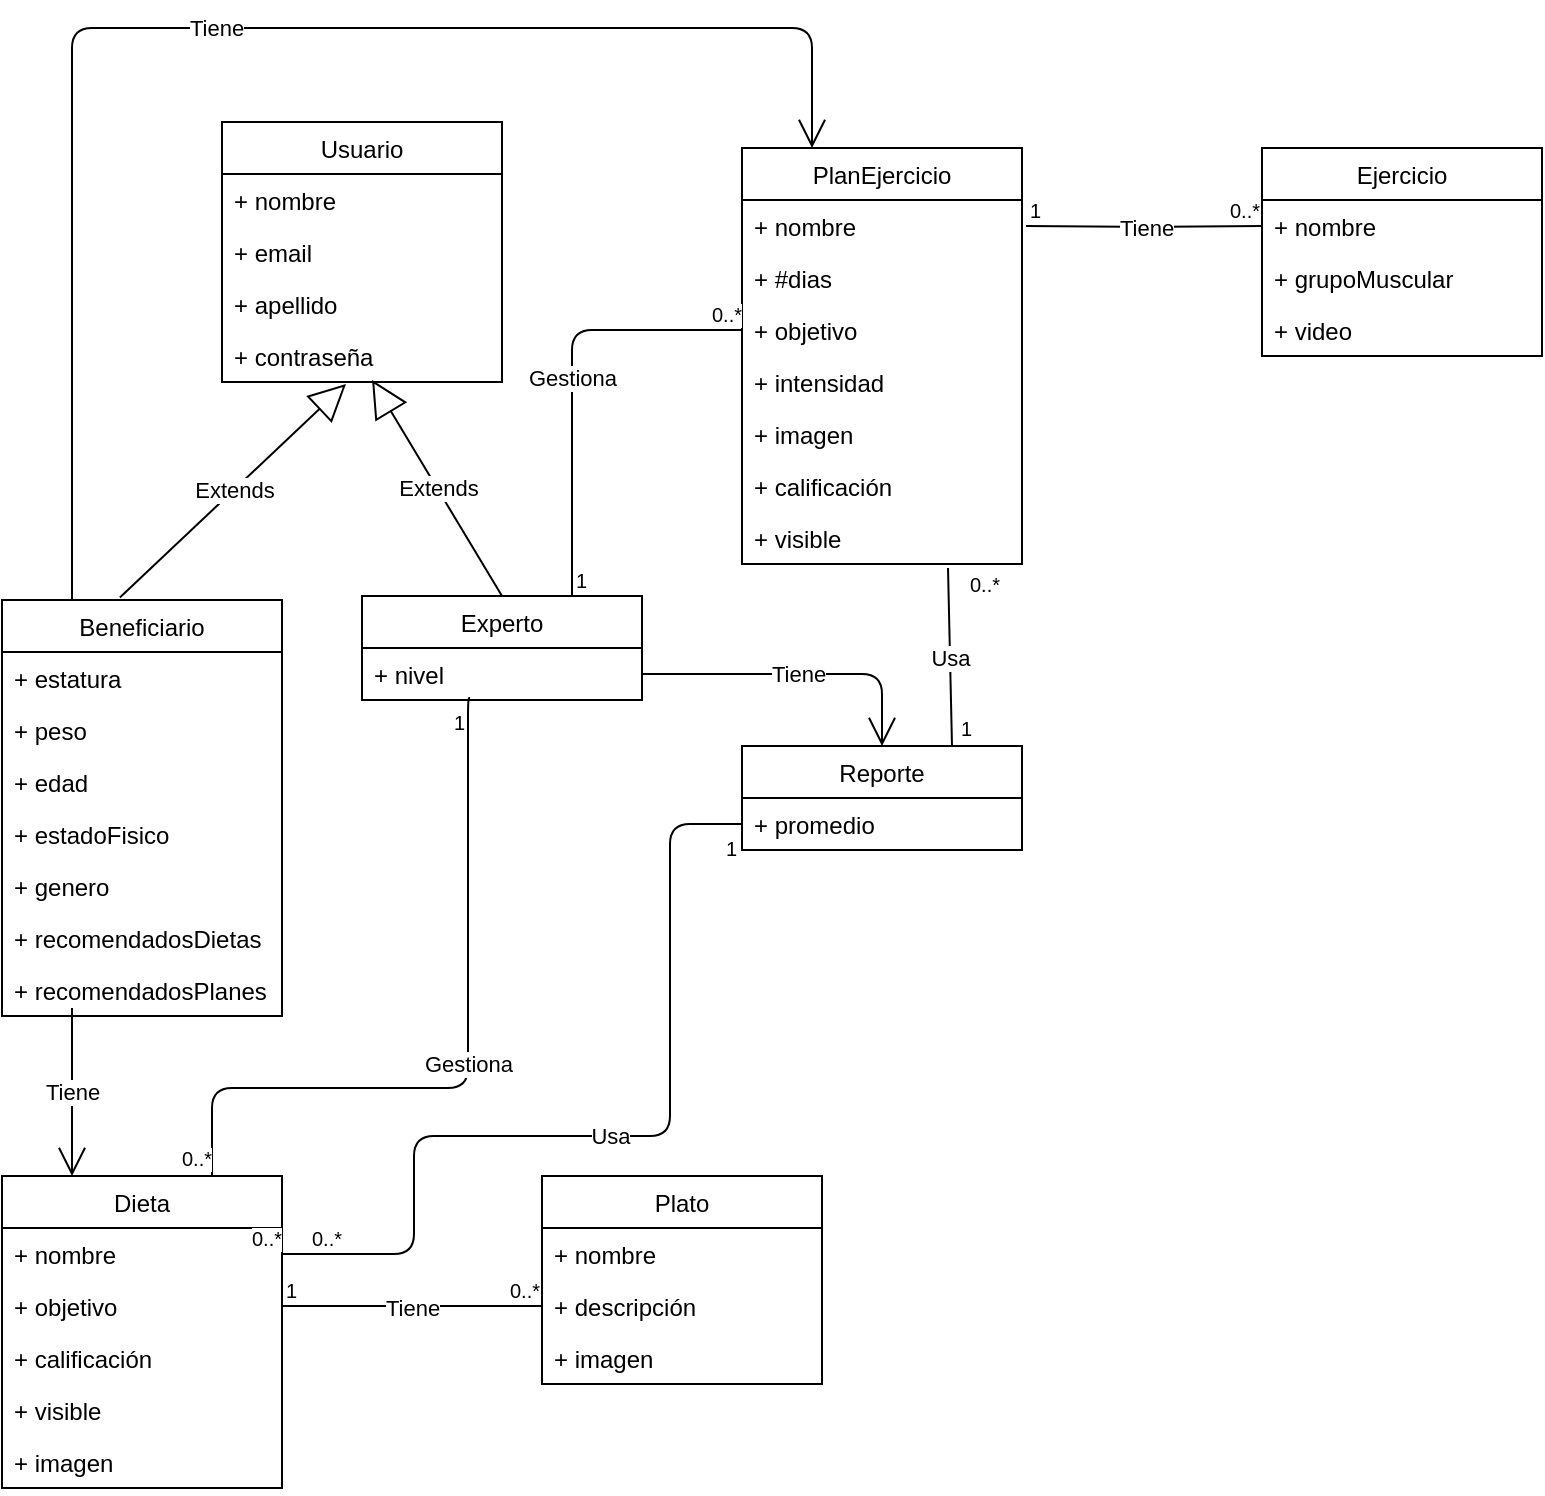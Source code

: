 <mxfile version="10.6.0" type="google"><diagram name="Page-1" id="9f46799a-70d6-7492-0946-bef42562c5a5"><mxGraphModel dx="1080" dy="403" grid="1" gridSize="10" guides="1" tooltips="1" connect="1" arrows="1" fold="1" page="1" pageScale="1" pageWidth="1100" pageHeight="850" background="#ffffff" math="0" shadow="0"><root><mxCell id="0"/><mxCell id="1" parent="0"/><mxCell id="L-nTwrItDmTzP9IZcnhC-1" value="Usuario" style="swimlane;fontStyle=0;childLayout=stackLayout;horizontal=1;startSize=26;fillColor=none;horizontalStack=0;resizeParent=1;resizeParentMax=0;resizeLast=0;collapsible=1;marginBottom=0;" parent="1" vertex="1"><mxGeometry x="180" y="87" width="140" height="130" as="geometry"/></mxCell><mxCell id="L-nTwrItDmTzP9IZcnhC-2" value="+ nombre" style="text;strokeColor=none;fillColor=none;align=left;verticalAlign=top;spacingLeft=4;spacingRight=4;overflow=hidden;rotatable=0;points=[[0,0.5],[1,0.5]];portConstraint=eastwest;" parent="L-nTwrItDmTzP9IZcnhC-1" vertex="1"><mxGeometry y="26" width="140" height="26" as="geometry"/></mxCell><mxCell id="L-nTwrItDmTzP9IZcnhC-4" value="+ email" style="text;strokeColor=none;fillColor=none;align=left;verticalAlign=top;spacingLeft=4;spacingRight=4;overflow=hidden;rotatable=0;points=[[0,0.5],[1,0.5]];portConstraint=eastwest;" parent="L-nTwrItDmTzP9IZcnhC-1" vertex="1"><mxGeometry y="52" width="140" height="26" as="geometry"/></mxCell><mxCell id="L-nTwrItDmTzP9IZcnhC-6" value="+ apellido" style="text;strokeColor=none;fillColor=none;align=left;verticalAlign=top;spacingLeft=4;spacingRight=4;overflow=hidden;rotatable=0;points=[[0,0.5],[1,0.5]];portConstraint=eastwest;" parent="L-nTwrItDmTzP9IZcnhC-1" vertex="1"><mxGeometry y="78" width="140" height="26" as="geometry"/></mxCell><mxCell id="L-nTwrItDmTzP9IZcnhC-7" value="+ contraseña" style="text;strokeColor=none;fillColor=none;align=left;verticalAlign=top;spacingLeft=4;spacingRight=4;overflow=hidden;rotatable=0;points=[[0,0.5],[1,0.5]];portConstraint=eastwest;" parent="L-nTwrItDmTzP9IZcnhC-1" vertex="1"><mxGeometry y="104" width="140" height="26" as="geometry"/></mxCell><mxCell id="L-nTwrItDmTzP9IZcnhC-18" value="Beneficiario" style="swimlane;fontStyle=0;childLayout=stackLayout;horizontal=1;startSize=26;fillColor=none;horizontalStack=0;resizeParent=1;resizeParentMax=0;resizeLast=0;collapsible=1;marginBottom=0;" parent="1" vertex="1"><mxGeometry x="70" y="326" width="140" height="208" as="geometry"/></mxCell><mxCell id="L-nTwrItDmTzP9IZcnhC-19" value="+ estatura" style="text;strokeColor=none;fillColor=none;align=left;verticalAlign=top;spacingLeft=4;spacingRight=4;overflow=hidden;rotatable=0;points=[[0,0.5],[1,0.5]];portConstraint=eastwest;" parent="L-nTwrItDmTzP9IZcnhC-18" vertex="1"><mxGeometry y="26" width="140" height="26" as="geometry"/></mxCell><mxCell id="L-nTwrItDmTzP9IZcnhC-20" value="+ peso" style="text;strokeColor=none;fillColor=none;align=left;verticalAlign=top;spacingLeft=4;spacingRight=4;overflow=hidden;rotatable=0;points=[[0,0.5],[1,0.5]];portConstraint=eastwest;" parent="L-nTwrItDmTzP9IZcnhC-18" vertex="1"><mxGeometry y="52" width="140" height="26" as="geometry"/></mxCell><mxCell id="L-nTwrItDmTzP9IZcnhC-21" value="+ edad" style="text;strokeColor=none;fillColor=none;align=left;verticalAlign=top;spacingLeft=4;spacingRight=4;overflow=hidden;rotatable=0;points=[[0,0.5],[1,0.5]];portConstraint=eastwest;" parent="L-nTwrItDmTzP9IZcnhC-18" vertex="1"><mxGeometry y="78" width="140" height="26" as="geometry"/></mxCell><mxCell id="L-nTwrItDmTzP9IZcnhC-22" value="+ estadoFisico" style="text;strokeColor=none;fillColor=none;align=left;verticalAlign=top;spacingLeft=4;spacingRight=4;overflow=hidden;rotatable=0;points=[[0,0.5],[1,0.5]];portConstraint=eastwest;" parent="L-nTwrItDmTzP9IZcnhC-18" vertex="1"><mxGeometry y="104" width="140" height="26" as="geometry"/></mxCell><mxCell id="L-nTwrItDmTzP9IZcnhC-23" value="+ genero" style="text;strokeColor=none;fillColor=none;align=left;verticalAlign=top;spacingLeft=4;spacingRight=4;overflow=hidden;rotatable=0;points=[[0,0.5],[1,0.5]];portConstraint=eastwest;" parent="L-nTwrItDmTzP9IZcnhC-18" vertex="1"><mxGeometry y="130" width="140" height="26" as="geometry"/></mxCell><mxCell id="A0jJyQ6EeUVtB5OXkZ4K-2" value="+ recomendadosDietas&#10;" style="text;strokeColor=none;fillColor=none;align=left;verticalAlign=top;spacingLeft=4;spacingRight=4;overflow=hidden;rotatable=0;points=[[0,0.5],[1,0.5]];portConstraint=eastwest;" parent="L-nTwrItDmTzP9IZcnhC-18" vertex="1"><mxGeometry y="156" width="140" height="26" as="geometry"/></mxCell><mxCell id="A0jJyQ6EeUVtB5OXkZ4K-3" value="+ recomendadosPlanes&#10;" style="text;strokeColor=none;fillColor=none;align=left;verticalAlign=top;spacingLeft=4;spacingRight=4;overflow=hidden;rotatable=0;points=[[0,0.5],[1,0.5]];portConstraint=eastwest;" parent="L-nTwrItDmTzP9IZcnhC-18" vertex="1"><mxGeometry y="182" width="140" height="26" as="geometry"/></mxCell><mxCell id="L-nTwrItDmTzP9IZcnhC-51" value="Dieta" style="swimlane;fontStyle=0;childLayout=stackLayout;horizontal=1;startSize=26;fillColor=none;horizontalStack=0;resizeParent=1;resizeParentMax=0;resizeLast=0;collapsible=1;marginBottom=0;" parent="1" vertex="1"><mxGeometry x="70" y="614" width="140" height="156" as="geometry"/></mxCell><mxCell id="L-nTwrItDmTzP9IZcnhC-52" value="+ nombre" style="text;strokeColor=none;fillColor=none;align=left;verticalAlign=top;spacingLeft=4;spacingRight=4;overflow=hidden;rotatable=0;points=[[0,0.5],[1,0.5]];portConstraint=eastwest;" parent="L-nTwrItDmTzP9IZcnhC-51" vertex="1"><mxGeometry y="26" width="140" height="26" as="geometry"/></mxCell><mxCell id="L-nTwrItDmTzP9IZcnhC-53" value="+ objetivo" style="text;strokeColor=none;fillColor=none;align=left;verticalAlign=top;spacingLeft=4;spacingRight=4;overflow=hidden;rotatable=0;points=[[0,0.5],[1,0.5]];portConstraint=eastwest;" parent="L-nTwrItDmTzP9IZcnhC-51" vertex="1"><mxGeometry y="52" width="140" height="26" as="geometry"/></mxCell><mxCell id="L-nTwrItDmTzP9IZcnhC-55" value="+ calificación" style="text;strokeColor=none;fillColor=none;align=left;verticalAlign=top;spacingLeft=4;spacingRight=4;overflow=hidden;rotatable=0;points=[[0,0.5],[1,0.5]];portConstraint=eastwest;" parent="L-nTwrItDmTzP9IZcnhC-51" vertex="1"><mxGeometry y="78" width="140" height="26" as="geometry"/></mxCell><mxCell id="l188PystGeYkLzZFbP6j-7" value="+ visible" style="text;strokeColor=none;fillColor=none;align=left;verticalAlign=top;spacingLeft=4;spacingRight=4;overflow=hidden;rotatable=0;points=[[0,0.5],[1,0.5]];portConstraint=eastwest;" parent="L-nTwrItDmTzP9IZcnhC-51" vertex="1"><mxGeometry y="104" width="140" height="26" as="geometry"/></mxCell><mxCell id="A0jJyQ6EeUVtB5OXkZ4K-1" value="+ imagen" style="text;strokeColor=none;fillColor=none;align=left;verticalAlign=top;spacingLeft=4;spacingRight=4;overflow=hidden;rotatable=0;points=[[0,0.5],[1,0.5]];portConstraint=eastwest;" parent="L-nTwrItDmTzP9IZcnhC-51" vertex="1"><mxGeometry y="130" width="140" height="26" as="geometry"/></mxCell><mxCell id="L-nTwrItDmTzP9IZcnhC-58" value="Plato" style="swimlane;fontStyle=0;childLayout=stackLayout;horizontal=1;startSize=26;fillColor=none;horizontalStack=0;resizeParent=1;resizeParentMax=0;resizeLast=0;collapsible=1;marginBottom=0;" parent="1" vertex="1"><mxGeometry x="340" y="614" width="140" height="104" as="geometry"/></mxCell><mxCell id="L-nTwrItDmTzP9IZcnhC-59" value="+ nombre" style="text;strokeColor=none;fillColor=none;align=left;verticalAlign=top;spacingLeft=4;spacingRight=4;overflow=hidden;rotatable=0;points=[[0,0.5],[1,0.5]];portConstraint=eastwest;" parent="L-nTwrItDmTzP9IZcnhC-58" vertex="1"><mxGeometry y="26" width="140" height="26" as="geometry"/></mxCell><mxCell id="L-nTwrItDmTzP9IZcnhC-60" value="+ descripción" style="text;strokeColor=none;fillColor=none;align=left;verticalAlign=top;spacingLeft=4;spacingRight=4;overflow=hidden;rotatable=0;points=[[0,0.5],[1,0.5]];portConstraint=eastwest;" parent="L-nTwrItDmTzP9IZcnhC-58" vertex="1"><mxGeometry y="52" width="140" height="26" as="geometry"/></mxCell><mxCell id="L-nTwrItDmTzP9IZcnhC-61" value="+ imagen" style="text;strokeColor=none;fillColor=none;align=left;verticalAlign=top;spacingLeft=4;spacingRight=4;overflow=hidden;rotatable=0;points=[[0,0.5],[1,0.5]];portConstraint=eastwest;" parent="L-nTwrItDmTzP9IZcnhC-58" vertex="1"><mxGeometry y="78" width="140" height="26" as="geometry"/></mxCell><mxCell id="L-nTwrItDmTzP9IZcnhC-25" value="Experto" style="swimlane;fontStyle=0;childLayout=stackLayout;horizontal=1;startSize=26;fillColor=none;horizontalStack=0;resizeParent=1;resizeParentMax=0;resizeLast=0;collapsible=1;marginBottom=0;" parent="1" vertex="1"><mxGeometry x="250" y="324" width="140" height="52" as="geometry"/></mxCell><mxCell id="L-nTwrItDmTzP9IZcnhC-26" value="+ nivel" style="text;strokeColor=none;fillColor=none;align=left;verticalAlign=top;spacingLeft=4;spacingRight=4;overflow=hidden;rotatable=0;points=[[0,0.5],[1,0.5]];portConstraint=eastwest;" parent="L-nTwrItDmTzP9IZcnhC-25" vertex="1"><mxGeometry y="26" width="140" height="26" as="geometry"/></mxCell><mxCell id="L-nTwrItDmTzP9IZcnhC-48" value="Reporte" style="swimlane;fontStyle=0;childLayout=stackLayout;horizontal=1;startSize=26;fillColor=none;horizontalStack=0;resizeParent=1;resizeParentMax=0;resizeLast=0;collapsible=1;marginBottom=0;" parent="1" vertex="1"><mxGeometry x="440" y="399" width="140" height="52" as="geometry"/></mxCell><mxCell id="L-nTwrItDmTzP9IZcnhC-49" value="+ promedio" style="text;strokeColor=none;fillColor=none;align=left;verticalAlign=top;spacingLeft=4;spacingRight=4;overflow=hidden;rotatable=0;points=[[0,0.5],[1,0.5]];portConstraint=eastwest;" parent="L-nTwrItDmTzP9IZcnhC-48" vertex="1"><mxGeometry y="26" width="140" height="26" as="geometry"/></mxCell><mxCell id="L-nTwrItDmTzP9IZcnhC-8" value="PlanEjercicio" style="swimlane;fontStyle=0;childLayout=stackLayout;horizontal=1;startSize=26;fillColor=none;horizontalStack=0;resizeParent=1;resizeParentMax=0;resizeLast=0;collapsible=1;marginBottom=0;" parent="1" vertex="1"><mxGeometry x="440" y="100" width="140" height="208" as="geometry"/></mxCell><mxCell id="L-nTwrItDmTzP9IZcnhC-9" value="+ nombre" style="text;strokeColor=none;fillColor=none;align=left;verticalAlign=top;spacingLeft=4;spacingRight=4;overflow=hidden;rotatable=0;points=[[0,0.5],[1,0.5]];portConstraint=eastwest;" parent="L-nTwrItDmTzP9IZcnhC-8" vertex="1"><mxGeometry y="26" width="140" height="26" as="geometry"/></mxCell><mxCell id="L-nTwrItDmTzP9IZcnhC-11" value="+ #dias" style="text;strokeColor=none;fillColor=none;align=left;verticalAlign=top;spacingLeft=4;spacingRight=4;overflow=hidden;rotatable=0;points=[[0,0.5],[1,0.5]];portConstraint=eastwest;" parent="L-nTwrItDmTzP9IZcnhC-8" vertex="1"><mxGeometry y="52" width="140" height="26" as="geometry"/></mxCell><mxCell id="L-nTwrItDmTzP9IZcnhC-12" value="+ objetivo" style="text;strokeColor=none;fillColor=none;align=left;verticalAlign=top;spacingLeft=4;spacingRight=4;overflow=hidden;rotatable=0;points=[[0,0.5],[1,0.5]];portConstraint=eastwest;" parent="L-nTwrItDmTzP9IZcnhC-8" vertex="1"><mxGeometry y="78" width="140" height="26" as="geometry"/></mxCell><mxCell id="L-nTwrItDmTzP9IZcnhC-13" value="+ intensidad" style="text;strokeColor=none;fillColor=none;align=left;verticalAlign=top;spacingLeft=4;spacingRight=4;overflow=hidden;rotatable=0;points=[[0,0.5],[1,0.5]];portConstraint=eastwest;" parent="L-nTwrItDmTzP9IZcnhC-8" vertex="1"><mxGeometry y="104" width="140" height="26" as="geometry"/></mxCell><mxCell id="L-nTwrItDmTzP9IZcnhC-16" value="+ imagen" style="text;strokeColor=none;fillColor=none;align=left;verticalAlign=top;spacingLeft=4;spacingRight=4;overflow=hidden;rotatable=0;points=[[0,0.5],[1,0.5]];portConstraint=eastwest;" parent="L-nTwrItDmTzP9IZcnhC-8" vertex="1"><mxGeometry y="130" width="140" height="26" as="geometry"/></mxCell><mxCell id="L-nTwrItDmTzP9IZcnhC-17" value="+ calificación" style="text;strokeColor=none;fillColor=none;align=left;verticalAlign=top;spacingLeft=4;spacingRight=4;overflow=hidden;rotatable=0;points=[[0,0.5],[1,0.5]];portConstraint=eastwest;" parent="L-nTwrItDmTzP9IZcnhC-8" vertex="1"><mxGeometry y="156" width="140" height="26" as="geometry"/></mxCell><mxCell id="l188PystGeYkLzZFbP6j-8" value="+ visible" style="text;strokeColor=none;fillColor=none;align=left;verticalAlign=top;spacingLeft=4;spacingRight=4;overflow=hidden;rotatable=0;points=[[0,0.5],[1,0.5]];portConstraint=eastwest;" parent="L-nTwrItDmTzP9IZcnhC-8" vertex="1"><mxGeometry y="182" width="140" height="26" as="geometry"/></mxCell><mxCell id="L-nTwrItDmTzP9IZcnhC-38" value="Ejercicio" style="swimlane;fontStyle=0;childLayout=stackLayout;horizontal=1;startSize=26;fillColor=none;horizontalStack=0;resizeParent=1;resizeParentMax=0;resizeLast=0;collapsible=1;marginBottom=0;" parent="1" vertex="1"><mxGeometry x="700" y="100" width="140" height="104" as="geometry"/></mxCell><mxCell id="L-nTwrItDmTzP9IZcnhC-39" value="+ nombre" style="text;strokeColor=none;fillColor=none;align=left;verticalAlign=top;spacingLeft=4;spacingRight=4;overflow=hidden;rotatable=0;points=[[0,0.5],[1,0.5]];portConstraint=eastwest;" parent="L-nTwrItDmTzP9IZcnhC-38" vertex="1"><mxGeometry y="26" width="140" height="26" as="geometry"/></mxCell><mxCell id="L-nTwrItDmTzP9IZcnhC-40" value="+ grupoMuscular" style="text;strokeColor=none;fillColor=none;align=left;verticalAlign=top;spacingLeft=4;spacingRight=4;overflow=hidden;rotatable=0;points=[[0,0.5],[1,0.5]];portConstraint=eastwest;" parent="L-nTwrItDmTzP9IZcnhC-38" vertex="1"><mxGeometry y="52" width="140" height="26" as="geometry"/></mxCell><mxCell id="L-nTwrItDmTzP9IZcnhC-41" value="+ video" style="text;strokeColor=none;fillColor=none;align=left;verticalAlign=top;spacingLeft=4;spacingRight=4;overflow=hidden;rotatable=0;points=[[0,0.5],[1,0.5]];portConstraint=eastwest;" parent="L-nTwrItDmTzP9IZcnhC-38" vertex="1"><mxGeometry y="78" width="140" height="26" as="geometry"/></mxCell><mxCell id="L-nTwrItDmTzP9IZcnhC-33" value="Extends" style="endArrow=block;endSize=16;endFill=0;html=1;entryX=0.443;entryY=1.038;entryDx=0;entryDy=0;entryPerimeter=0;exitX=0.421;exitY=-0.006;exitDx=0;exitDy=0;exitPerimeter=0;" parent="1" source="L-nTwrItDmTzP9IZcnhC-18" target="L-nTwrItDmTzP9IZcnhC-7" edge="1"><mxGeometry width="160" relative="1" as="geometry"><mxPoint x="120" y="260" as="sourcePoint"/><mxPoint x="280" y="260" as="targetPoint"/></mxGeometry></mxCell><mxCell id="L-nTwrItDmTzP9IZcnhC-34" value="Extends" style="endArrow=block;endSize=16;endFill=0;html=1;entryX=0.536;entryY=0.962;entryDx=0;entryDy=0;entryPerimeter=0;exitX=0.5;exitY=0;exitDx=0;exitDy=0;" parent="1" source="L-nTwrItDmTzP9IZcnhC-25" target="L-nTwrItDmTzP9IZcnhC-7" edge="1"><mxGeometry width="160" relative="1" as="geometry"><mxPoint x="139" y="335" as="sourcePoint"/><mxPoint x="252" y="254" as="targetPoint"/></mxGeometry></mxCell><mxCell id="ltDjxKXPHKXAHPWz4Mu3-4" value="Tiene" style="endArrow=open;endFill=1;endSize=12;html=1;exitX=0.25;exitY=0;exitDx=0;exitDy=0;entryX=0.25;entryY=0;entryDx=0;entryDy=0;" parent="1" source="L-nTwrItDmTzP9IZcnhC-18" target="L-nTwrItDmTzP9IZcnhC-8" edge="1"><mxGeometry width="160" relative="1" as="geometry"><mxPoint x="50" y="240" as="sourcePoint"/><mxPoint x="470" y="75" as="targetPoint"/><Array as="points"><mxPoint x="105" y="40"/><mxPoint x="475" y="40"/></Array></mxGeometry></mxCell><mxCell id="ltDjxKXPHKXAHPWz4Mu3-6" value="Tiene" style="endArrow=open;endFill=1;endSize=12;html=1;entryX=0.25;entryY=0;entryDx=0;entryDy=0;" parent="1" target="L-nTwrItDmTzP9IZcnhC-51" edge="1"><mxGeometry width="160" relative="1" as="geometry"><mxPoint x="105" y="530" as="sourcePoint"/><mxPoint x="230" y="740" as="targetPoint"/></mxGeometry></mxCell><mxCell id="ltDjxKXPHKXAHPWz4Mu3-7" value="Tiene" style="endArrow=open;endFill=1;endSize=12;html=1;exitX=1;exitY=0.5;exitDx=0;exitDy=0;entryX=0.5;entryY=0;entryDx=0;entryDy=0;" parent="1" source="L-nTwrItDmTzP9IZcnhC-26" target="L-nTwrItDmTzP9IZcnhC-48" edge="1"><mxGeometry width="160" relative="1" as="geometry"><mxPoint x="80" y="750" as="sourcePoint"/><mxPoint x="240" y="750" as="targetPoint"/><Array as="points"><mxPoint x="510" y="363"/></Array></mxGeometry></mxCell><mxCell id="ltDjxKXPHKXAHPWz4Mu3-8" value="Gestiona" style="endArrow=none;html=1;edgeStyle=orthogonalEdgeStyle;entryX=0.75;entryY=0;entryDx=0;entryDy=0;exitX=0.386;exitY=0.962;exitDx=0;exitDy=0;exitPerimeter=0;" parent="1" source="L-nTwrItDmTzP9IZcnhC-26" target="L-nTwrItDmTzP9IZcnhC-51" edge="1"><mxGeometry relative="1" as="geometry"><mxPoint x="320" y="410" as="sourcePoint"/><mxPoint x="230" y="740" as="targetPoint"/><Array as="points"><mxPoint x="303" y="375"/><mxPoint x="303" y="570"/><mxPoint x="175" y="570"/></Array></mxGeometry></mxCell><mxCell id="ltDjxKXPHKXAHPWz4Mu3-9" value="1" style="resizable=0;html=1;align=left;verticalAlign=bottom;labelBackgroundColor=#ffffff;fontSize=10;" parent="ltDjxKXPHKXAHPWz4Mu3-8" connectable="0" vertex="1"><mxGeometry x="-1" relative="1" as="geometry"><mxPoint x="-10" y="20" as="offset"/></mxGeometry></mxCell><mxCell id="ltDjxKXPHKXAHPWz4Mu3-10" value="0..*" style="resizable=0;html=1;align=right;verticalAlign=bottom;labelBackgroundColor=#ffffff;fontSize=10;" parent="ltDjxKXPHKXAHPWz4Mu3-8" connectable="0" vertex="1"><mxGeometry x="1" relative="1" as="geometry"/></mxCell><mxCell id="ltDjxKXPHKXAHPWz4Mu3-12" value="Tiene" style="endArrow=none;html=1;edgeStyle=orthogonalEdgeStyle;exitX=1;exitY=0.5;exitDx=0;exitDy=0;" parent="1" source="L-nTwrItDmTzP9IZcnhC-53" edge="1"><mxGeometry relative="1" as="geometry"><mxPoint x="230" y="730" as="sourcePoint"/><mxPoint x="340" y="679" as="targetPoint"/></mxGeometry></mxCell><mxCell id="ltDjxKXPHKXAHPWz4Mu3-13" value="1" style="resizable=0;html=1;align=left;verticalAlign=bottom;labelBackgroundColor=#ffffff;fontSize=10;" parent="ltDjxKXPHKXAHPWz4Mu3-12" connectable="0" vertex="1"><mxGeometry x="-1" relative="1" as="geometry"/></mxCell><mxCell id="ltDjxKXPHKXAHPWz4Mu3-14" value="0..*" style="resizable=0;html=1;align=right;verticalAlign=bottom;labelBackgroundColor=#ffffff;fontSize=10;" parent="ltDjxKXPHKXAHPWz4Mu3-12" connectable="0" vertex="1"><mxGeometry x="1" relative="1" as="geometry"/></mxCell><mxCell id="ltDjxKXPHKXAHPWz4Mu3-15" value="Tiene" style="endArrow=none;html=1;edgeStyle=orthogonalEdgeStyle;entryX=0;entryY=0.5;entryDx=0;entryDy=0;" parent="1" target="L-nTwrItDmTzP9IZcnhC-39" edge="1"><mxGeometry relative="1" as="geometry"><mxPoint x="582" y="139" as="sourcePoint"/><mxPoint x="660" y="132" as="targetPoint"/></mxGeometry></mxCell><mxCell id="ltDjxKXPHKXAHPWz4Mu3-16" value="1" style="resizable=0;html=1;align=left;verticalAlign=bottom;labelBackgroundColor=#ffffff;fontSize=10;" parent="ltDjxKXPHKXAHPWz4Mu3-15" connectable="0" vertex="1"><mxGeometry x="-1" relative="1" as="geometry"/></mxCell><mxCell id="ltDjxKXPHKXAHPWz4Mu3-17" value="0..*" style="resizable=0;html=1;align=right;verticalAlign=bottom;labelBackgroundColor=#ffffff;fontSize=10;" parent="ltDjxKXPHKXAHPWz4Mu3-15" connectable="0" vertex="1"><mxGeometry x="1" relative="1" as="geometry"/></mxCell><mxCell id="ltDjxKXPHKXAHPWz4Mu3-18" value="Gestiona" style="endArrow=none;html=1;edgeStyle=orthogonalEdgeStyle;exitX=0.75;exitY=0;exitDx=0;exitDy=0;entryX=0;entryY=0.5;entryDx=0;entryDy=0;" parent="1" source="L-nTwrItDmTzP9IZcnhC-25" target="L-nTwrItDmTzP9IZcnhC-12" edge="1"><mxGeometry relative="1" as="geometry"><mxPoint x="550" y="378" as="sourcePoint"/><mxPoint x="710" y="378" as="targetPoint"/></mxGeometry></mxCell><mxCell id="ltDjxKXPHKXAHPWz4Mu3-19" value="1" style="resizable=0;html=1;align=left;verticalAlign=bottom;labelBackgroundColor=#ffffff;fontSize=10;" parent="ltDjxKXPHKXAHPWz4Mu3-18" connectable="0" vertex="1"><mxGeometry x="-1" relative="1" as="geometry"/></mxCell><mxCell id="ltDjxKXPHKXAHPWz4Mu3-20" value="0..*" style="resizable=0;html=1;align=right;verticalAlign=bottom;labelBackgroundColor=#ffffff;fontSize=10;" parent="ltDjxKXPHKXAHPWz4Mu3-18" connectable="0" vertex="1"><mxGeometry x="1" relative="1" as="geometry"/></mxCell><mxCell id="XSv2vmgkD3pZTZoky0jC-1" value="Usa" style="endArrow=none;html=1;edgeStyle=orthogonalEdgeStyle;entryX=1;entryY=0.5;entryDx=0;entryDy=0;exitX=0;exitY=0.5;exitDx=0;exitDy=0;" parent="1" source="L-nTwrItDmTzP9IZcnhC-49" target="L-nTwrItDmTzP9IZcnhC-52" edge="1"><mxGeometry relative="1" as="geometry"><mxPoint x="404.5" y="399" as="sourcePoint"/><mxPoint x="275.5" y="638" as="targetPoint"/><Array as="points"><mxPoint x="404" y="438"/><mxPoint x="404" y="594"/><mxPoint x="276" y="594"/><mxPoint x="276" y="653"/></Array></mxGeometry></mxCell><mxCell id="XSv2vmgkD3pZTZoky0jC-2" value="1" style="resizable=0;html=1;align=left;verticalAlign=bottom;labelBackgroundColor=#ffffff;fontSize=10;" parent="XSv2vmgkD3pZTZoky0jC-1" connectable="0" vertex="1"><mxGeometry x="-1" relative="1" as="geometry"><mxPoint x="-10" y="20" as="offset"/></mxGeometry></mxCell><mxCell id="XSv2vmgkD3pZTZoky0jC-3" value="0..*" style="resizable=0;html=1;align=right;verticalAlign=bottom;labelBackgroundColor=#ffffff;fontSize=10;" parent="XSv2vmgkD3pZTZoky0jC-1" connectable="0" vertex="1"><mxGeometry x="1" relative="1" as="geometry"/></mxCell><mxCell id="XSv2vmgkD3pZTZoky0jC-4" value="0..*" style="resizable=0;html=1;align=right;verticalAlign=bottom;labelBackgroundColor=#ffffff;fontSize=10;" parent="1" connectable="0" vertex="1"><mxGeometry x="240" y="653" as="geometry"/></mxCell><mxCell id="XSv2vmgkD3pZTZoky0jC-9" value="Usa" style="endArrow=none;html=1;exitX=0.75;exitY=0;exitDx=0;exitDy=0;" parent="1" source="L-nTwrItDmTzP9IZcnhC-48" edge="1"><mxGeometry width="50" height="50" relative="1" as="geometry"><mxPoint x="680" y="584" as="sourcePoint"/><mxPoint x="543" y="310" as="targetPoint"/></mxGeometry></mxCell><mxCell id="XSv2vmgkD3pZTZoky0jC-15" value="0..*" style="resizable=0;html=1;align=right;verticalAlign=bottom;labelBackgroundColor=#ffffff;fontSize=10;" parent="1" connectable="0" vertex="1"><mxGeometry x="569.882" y="326.235" as="geometry"/></mxCell><mxCell id="XSv2vmgkD3pZTZoky0jC-16" value="1" style="resizable=0;html=1;align=right;verticalAlign=bottom;labelBackgroundColor=#ffffff;fontSize=10;" parent="1" connectable="0" vertex="1"><mxGeometry x="569.882" y="391.235" as="geometry"><mxPoint x="-14" y="7" as="offset"/></mxGeometry></mxCell></root></mxGraphModel></diagram></mxfile>